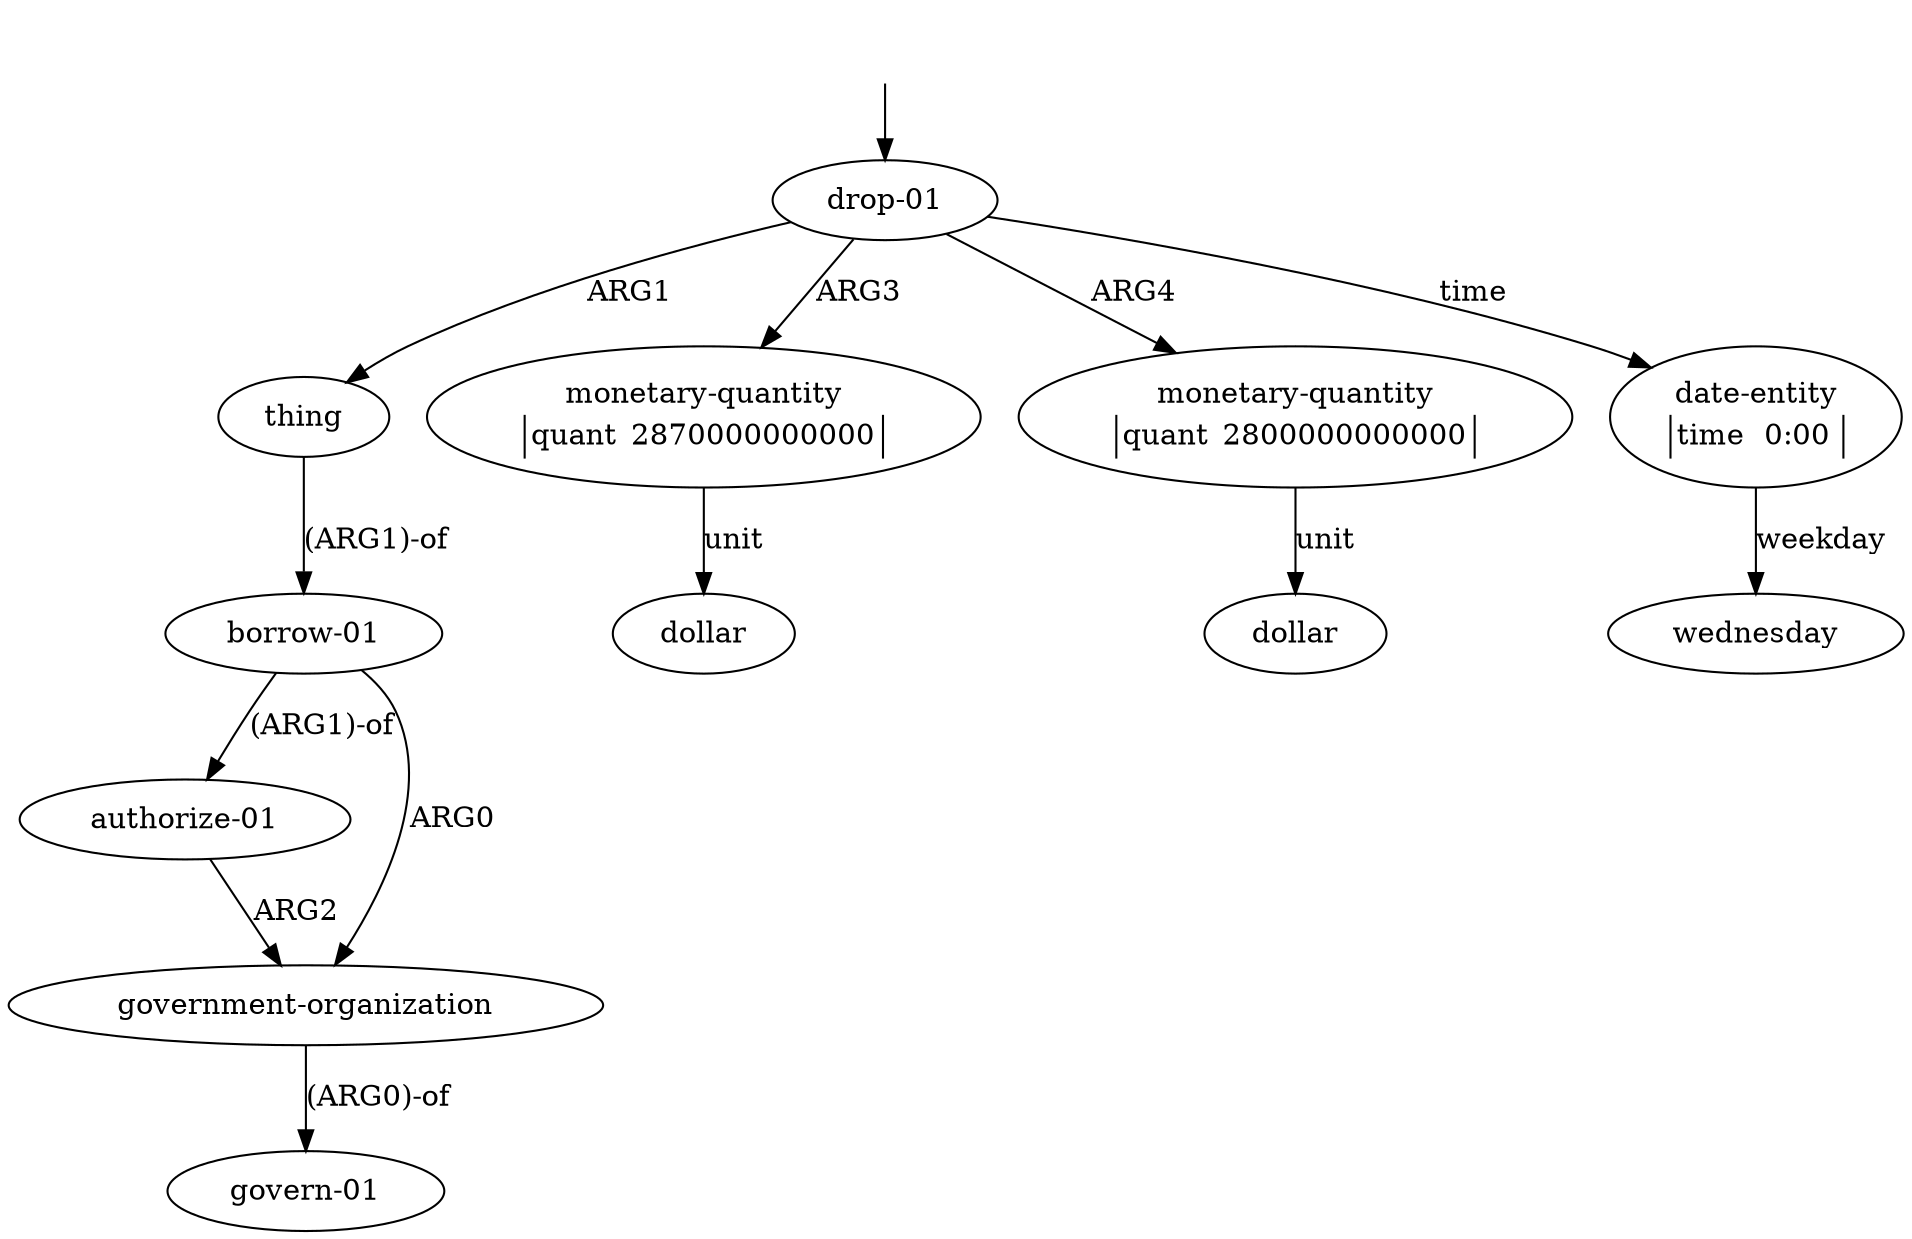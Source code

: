 digraph "20008003" {
  top [ style=invis ];
  top -> 0;
  0 [ label=<<table align="center" border="0" cellspacing="0"><tr><td colspan="2">drop-01</td></tr></table>> ];
  1 [ label=<<table align="center" border="0" cellspacing="0"><tr><td colspan="2">thing</td></tr></table>> ];
  2 [ label=<<table align="center" border="0" cellspacing="0"><tr><td colspan="2">borrow-01</td></tr></table>> ];
  3 [ label=<<table align="center" border="0" cellspacing="0"><tr><td colspan="2">authorize-01</td></tr></table>> ];
  4 [ label=<<table align="center" border="0" cellspacing="0"><tr><td colspan="2">government-organization</td></tr></table>> ];
  5 [ label=<<table align="center" border="0" cellspacing="0"><tr><td colspan="2">govern-01</td></tr></table>> ];
  6 [ label=<<table align="center" border="0" cellspacing="0"><tr><td colspan="2">monetary-quantity</td></tr><tr><td sides="l" border="1" align="left">quant</td><td sides="r" border="1" align="left">2870000000000</td></tr></table>> ];
  7 [ label=<<table align="center" border="0" cellspacing="0"><tr><td colspan="2">dollar</td></tr></table>> ];
  8 [ label=<<table align="center" border="0" cellspacing="0"><tr><td colspan="2">monetary-quantity</td></tr><tr><td sides="l" border="1" align="left">quant</td><td sides="r" border="1" align="left">2800000000000</td></tr></table>> ];
  9 [ label=<<table align="center" border="0" cellspacing="0"><tr><td colspan="2">dollar</td></tr></table>> ];
  10 [ label=<<table align="center" border="0" cellspacing="0"><tr><td colspan="2">date-entity</td></tr><tr><td sides="l" border="1" align="left">time</td><td sides="r" border="1" align="left">0:00</td></tr></table>> ];
  11 [ label=<<table align="center" border="0" cellspacing="0"><tr><td colspan="2">wednesday</td></tr></table>> ];
  3 -> 4 [ label="ARG2" ];
  2 -> 4 [ label="ARG0" ];
  10 -> 11 [ label="weekday" ];
  6 -> 7 [ label="unit" ];
  1 -> 2 [ label="(ARG1)-of" ];
  8 -> 9 [ label="unit" ];
  4 -> 5 [ label="(ARG0)-of" ];
  0 -> 1 [ label="ARG1" ];
  0 -> 8 [ label="ARG4" ];
  2 -> 3 [ label="(ARG1)-of" ];
  0 -> 6 [ label="ARG3" ];
  0 -> 10 [ label="time" ];
}

